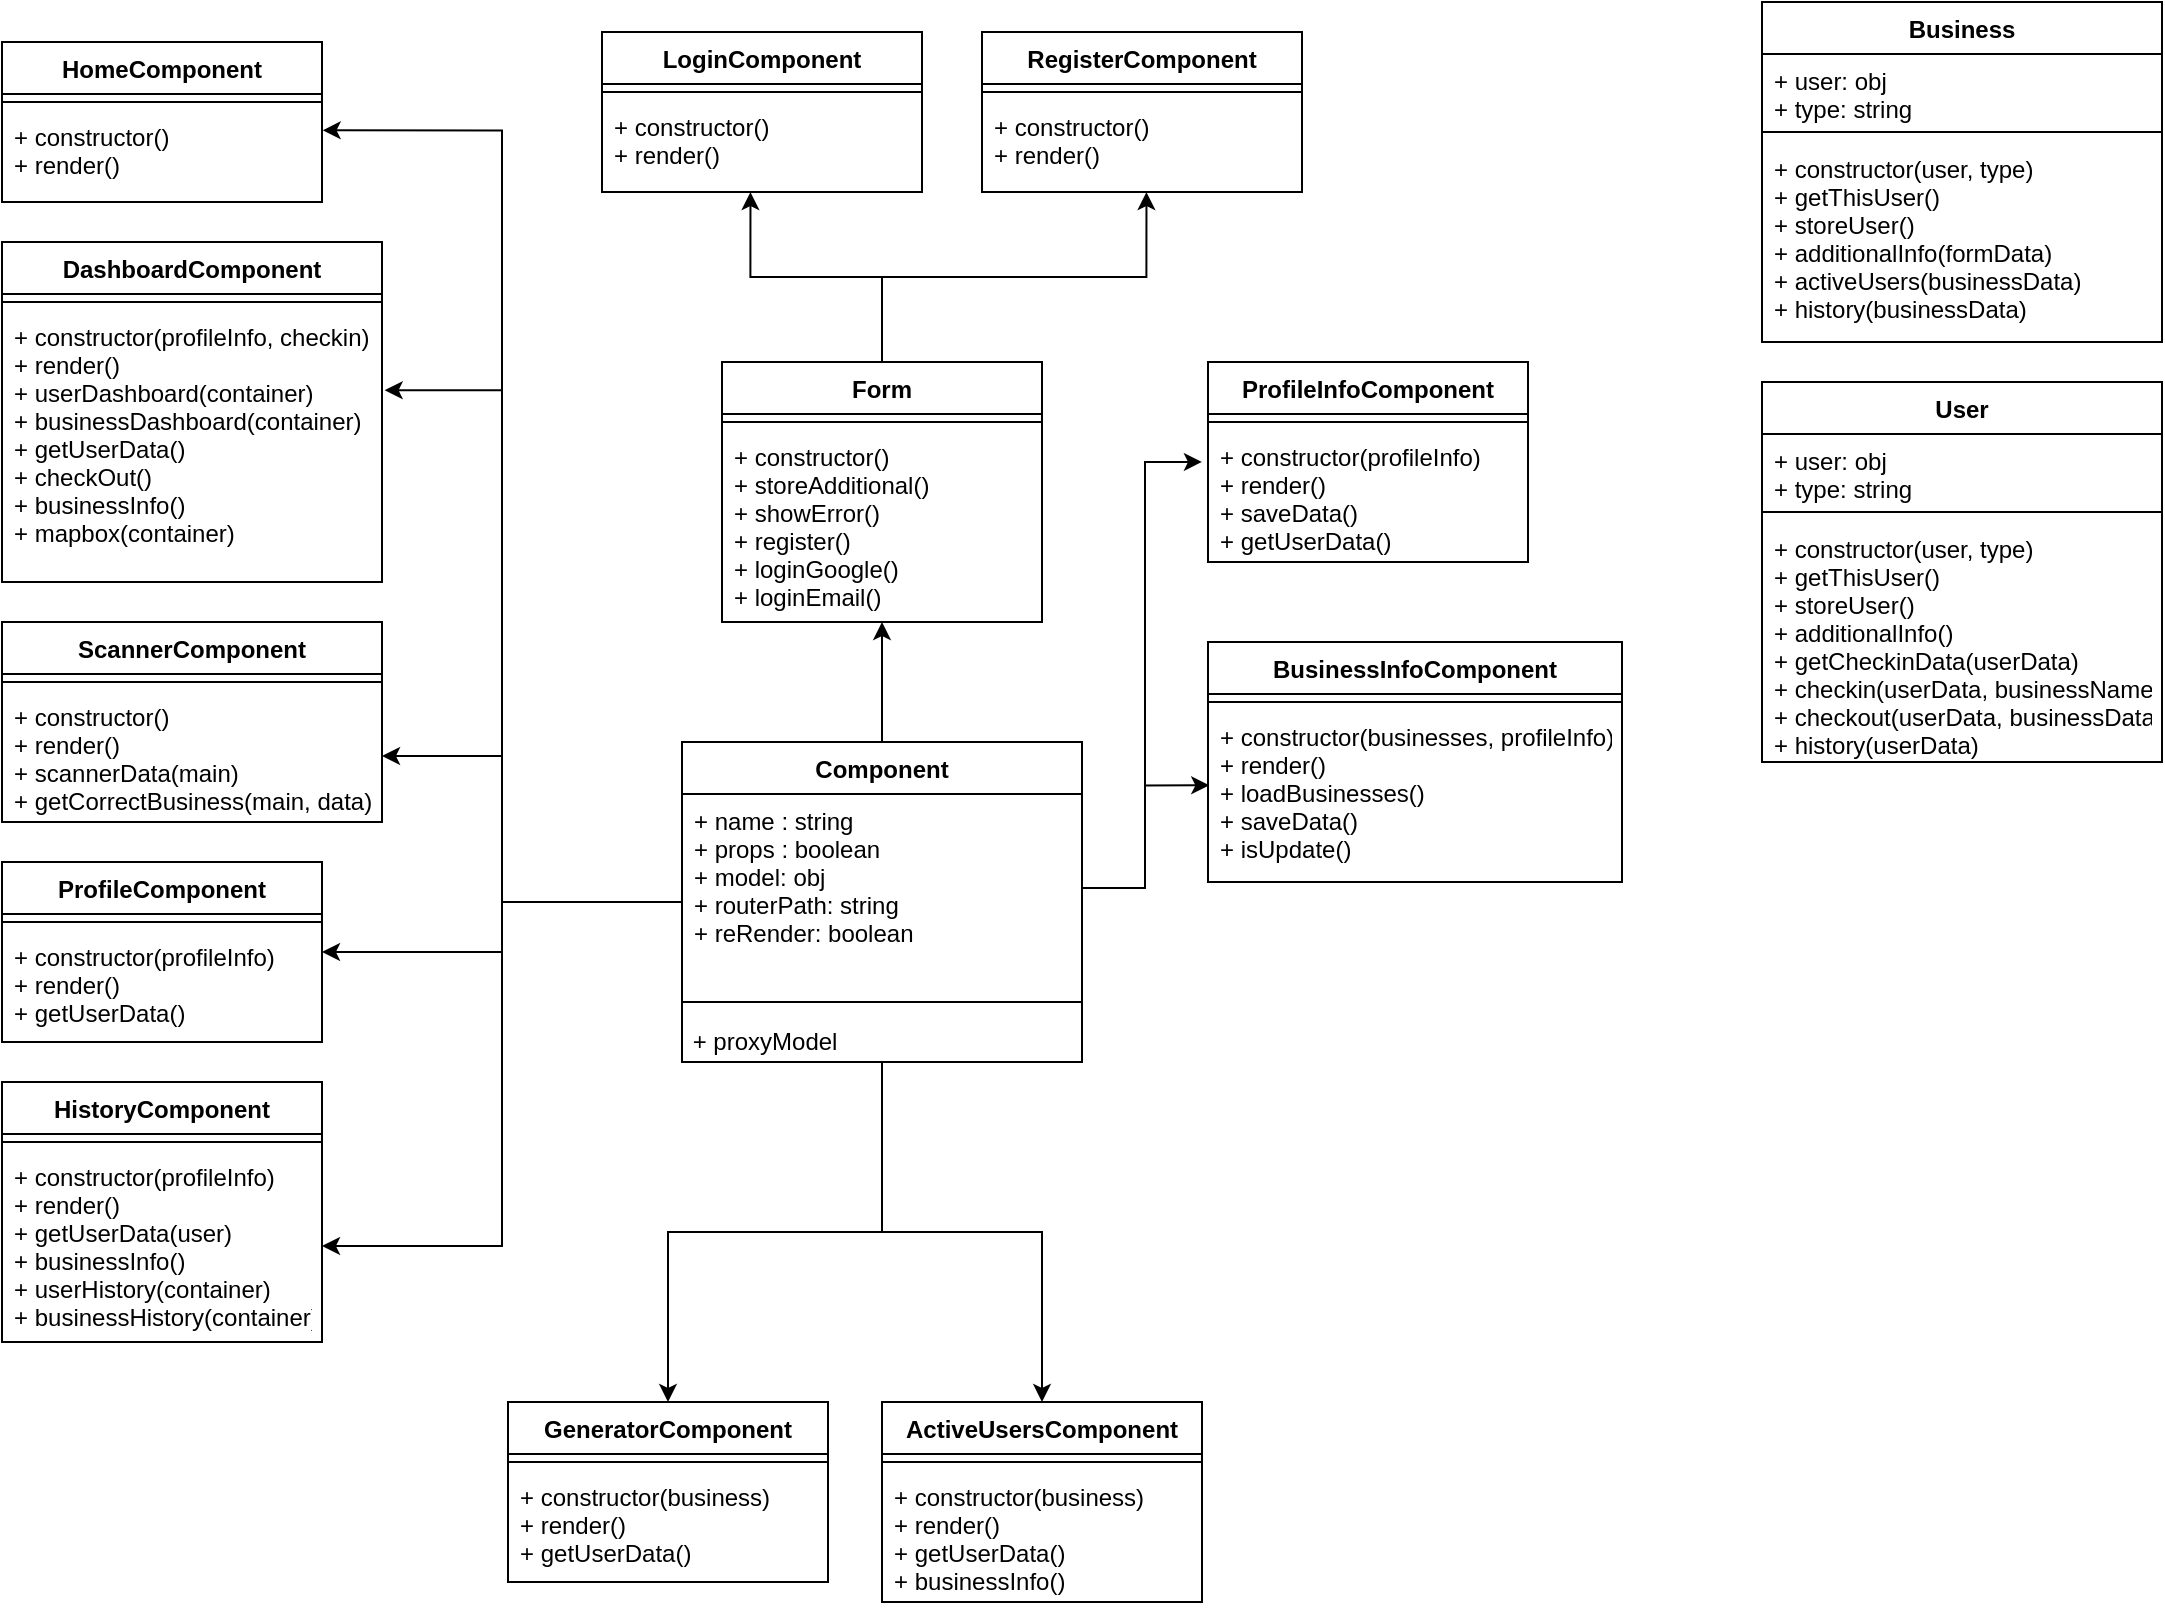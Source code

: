 <mxfile version="14.1.8" type="device"><diagram id="C5RBs43oDa-KdzZeNtuy" name="Page-1"><mxGraphModel dx="2062" dy="1122" grid="1" gridSize="10" guides="1" tooltips="1" connect="1" arrows="1" fold="1" page="1" pageScale="1" pageWidth="1200" pageHeight="900" math="0" shadow="0"><root><mxCell id="WIyWlLk6GJQsqaUBKTNV-0"/><mxCell id="WIyWlLk6GJQsqaUBKTNV-1" parent="WIyWlLk6GJQsqaUBKTNV-0"/><mxCell id="nlwI-4Ay8aZqOvZJJwds-16" style="edgeStyle=orthogonalEdgeStyle;rounded=0;orthogonalLoop=1;jettySize=auto;html=1;" parent="WIyWlLk6GJQsqaUBKTNV-1" source="3pwNaLpEj1R-Tds2Ixx5-13" edge="1"><mxGeometry relative="1" as="geometry"><mxPoint x="470" y="330" as="targetPoint"/></mxGeometry></mxCell><mxCell id="nlwI-4Ay8aZqOvZJJwds-42" style="edgeStyle=orthogonalEdgeStyle;rounded=0;orthogonalLoop=1;jettySize=auto;html=1;entryX=1;entryY=0.5;entryDx=0;entryDy=0;" parent="WIyWlLk6GJQsqaUBKTNV-1" source="3pwNaLpEj1R-Tds2Ixx5-13" target="nlwI-4Ay8aZqOvZJJwds-41" edge="1"><mxGeometry relative="1" as="geometry"><Array as="points"><mxPoint x="280" y="470"/><mxPoint x="280" y="642"/></Array></mxGeometry></mxCell><mxCell id="nlwI-4Ay8aZqOvZJJwds-46" style="edgeStyle=orthogonalEdgeStyle;rounded=0;orthogonalLoop=1;jettySize=auto;html=1;" parent="WIyWlLk6GJQsqaUBKTNV-1" source="3pwNaLpEj1R-Tds2Ixx5-13" target="nlwI-4Ay8aZqOvZJJwds-43" edge="1"><mxGeometry relative="1" as="geometry"/></mxCell><mxCell id="nlwI-4Ay8aZqOvZJJwds-50" style="edgeStyle=orthogonalEdgeStyle;rounded=0;orthogonalLoop=1;jettySize=auto;html=1;" parent="WIyWlLk6GJQsqaUBKTNV-1" source="3pwNaLpEj1R-Tds2Ixx5-13" target="nlwI-4Ay8aZqOvZJJwds-47" edge="1"><mxGeometry relative="1" as="geometry"/></mxCell><mxCell id="3pwNaLpEj1R-Tds2Ixx5-13" value="Component" style="swimlane;fontStyle=1;align=center;verticalAlign=top;childLayout=stackLayout;horizontal=1;startSize=26;horizontalStack=0;resizeParent=1;resizeParentMax=0;resizeLast=0;collapsible=1;marginBottom=0;" parent="WIyWlLk6GJQsqaUBKTNV-1" vertex="1"><mxGeometry x="370" y="390" width="200" height="160" as="geometry"/></mxCell><mxCell id="3pwNaLpEj1R-Tds2Ixx5-14" value="+ name : string&#10;+ props : boolean&#10;+ model: obj&#10;+ routerPath: string&#10;+ reRender: boolean" style="text;strokeColor=none;fillColor=none;align=left;verticalAlign=top;spacingLeft=4;spacingRight=4;overflow=hidden;rotatable=0;points=[[0,0.5],[1,0.5]];portConstraint=eastwest;" parent="3pwNaLpEj1R-Tds2Ixx5-13" vertex="1"><mxGeometry y="26" width="200" height="94" as="geometry"/></mxCell><mxCell id="3pwNaLpEj1R-Tds2Ixx5-15" value="" style="line;strokeWidth=1;fillColor=none;align=left;verticalAlign=middle;spacingTop=-1;spacingLeft=3;spacingRight=3;rotatable=0;labelPosition=right;points=[];portConstraint=eastwest;" parent="3pwNaLpEj1R-Tds2Ixx5-13" vertex="1"><mxGeometry y="120" width="200" height="20" as="geometry"/></mxCell><mxCell id="nlwI-4Ay8aZqOvZJJwds-2" value="&amp;nbsp;+ proxyModel" style="text;html=1;align=left;verticalAlign=middle;resizable=0;points=[];autosize=1;" parent="3pwNaLpEj1R-Tds2Ixx5-13" vertex="1"><mxGeometry y="140" width="200" height="20" as="geometry"/></mxCell><mxCell id="3pwNaLpEj1R-Tds2Ixx5-24" value="User" style="swimlane;fontStyle=1;align=center;verticalAlign=top;childLayout=stackLayout;horizontal=1;startSize=26;horizontalStack=0;resizeParent=1;resizeParentMax=0;resizeLast=0;collapsible=1;marginBottom=0;" parent="WIyWlLk6GJQsqaUBKTNV-1" vertex="1"><mxGeometry x="910" y="210" width="200" height="190" as="geometry"/></mxCell><mxCell id="3pwNaLpEj1R-Tds2Ixx5-25" value="+ user: obj&#10;+ type: string" style="text;strokeColor=none;fillColor=none;align=left;verticalAlign=top;spacingLeft=4;spacingRight=4;overflow=hidden;rotatable=0;points=[[0,0.5],[1,0.5]];portConstraint=eastwest;" parent="3pwNaLpEj1R-Tds2Ixx5-24" vertex="1"><mxGeometry y="26" width="200" height="34" as="geometry"/></mxCell><mxCell id="3pwNaLpEj1R-Tds2Ixx5-26" value="" style="line;strokeWidth=1;fillColor=none;align=left;verticalAlign=middle;spacingTop=-1;spacingLeft=3;spacingRight=3;rotatable=0;labelPosition=right;points=[];portConstraint=eastwest;" parent="3pwNaLpEj1R-Tds2Ixx5-24" vertex="1"><mxGeometry y="60" width="200" height="10" as="geometry"/></mxCell><mxCell id="3pwNaLpEj1R-Tds2Ixx5-27" value="+ constructor(user, type)&#10;+ getThisUser()&#10;+ storeUser()&#10;+ additionalInfo()&#10;+ getCheckinData(userData)&#10;+ checkin(userData, businessName)&#10;+ checkout(userData, businessData)&#10;+ history(userData)" style="text;strokeColor=none;fillColor=none;align=left;verticalAlign=top;spacingLeft=4;spacingRight=4;overflow=hidden;rotatable=0;points=[[0,0.5],[1,0.5]];portConstraint=eastwest;" parent="3pwNaLpEj1R-Tds2Ixx5-24" vertex="1"><mxGeometry y="70" width="200" height="120" as="geometry"/></mxCell><mxCell id="nlwI-4Ay8aZqOvZJJwds-3" value="HomeComponent" style="swimlane;fontStyle=1;align=center;verticalAlign=top;childLayout=stackLayout;horizontal=1;startSize=26;horizontalStack=0;resizeParent=1;resizeParentMax=0;resizeLast=0;collapsible=1;marginBottom=0;" parent="WIyWlLk6GJQsqaUBKTNV-1" vertex="1"><mxGeometry x="30" y="40" width="160" height="80" as="geometry"/></mxCell><mxCell id="nlwI-4Ay8aZqOvZJJwds-5" value="" style="line;strokeWidth=1;fillColor=none;align=left;verticalAlign=middle;spacingTop=-1;spacingLeft=3;spacingRight=3;rotatable=0;labelPosition=right;points=[];portConstraint=eastwest;" parent="nlwI-4Ay8aZqOvZJJwds-3" vertex="1"><mxGeometry y="26" width="160" height="8" as="geometry"/></mxCell><mxCell id="nlwI-4Ay8aZqOvZJJwds-6" value="+ constructor()&#10;+ render()" style="text;strokeColor=none;fillColor=none;align=left;verticalAlign=top;spacingLeft=4;spacingRight=4;overflow=hidden;rotatable=0;points=[[0,0.5],[1,0.5]];portConstraint=eastwest;" parent="nlwI-4Ay8aZqOvZJJwds-3" vertex="1"><mxGeometry y="34" width="160" height="46" as="geometry"/></mxCell><mxCell id="nlwI-4Ay8aZqOvZJJwds-7" value="LoginComponent" style="swimlane;fontStyle=1;align=center;verticalAlign=top;childLayout=stackLayout;horizontal=1;startSize=26;horizontalStack=0;resizeParent=1;resizeParentMax=0;resizeLast=0;collapsible=1;marginBottom=0;" parent="WIyWlLk6GJQsqaUBKTNV-1" vertex="1"><mxGeometry x="330" y="35" width="160" height="80" as="geometry"/></mxCell><mxCell id="nlwI-4Ay8aZqOvZJJwds-8" value="" style="line;strokeWidth=1;fillColor=none;align=left;verticalAlign=middle;spacingTop=-1;spacingLeft=3;spacingRight=3;rotatable=0;labelPosition=right;points=[];portConstraint=eastwest;" parent="nlwI-4Ay8aZqOvZJJwds-7" vertex="1"><mxGeometry y="26" width="160" height="8" as="geometry"/></mxCell><mxCell id="nlwI-4Ay8aZqOvZJJwds-9" value="+ constructor()&#10;+ render()" style="text;strokeColor=none;fillColor=none;align=left;verticalAlign=top;spacingLeft=4;spacingRight=4;overflow=hidden;rotatable=0;points=[[0,0.5],[1,0.5]];portConstraint=eastwest;" parent="nlwI-4Ay8aZqOvZJJwds-7" vertex="1"><mxGeometry y="34" width="160" height="46" as="geometry"/></mxCell><mxCell id="nlwI-4Ay8aZqOvZJJwds-10" value="RegisterComponent" style="swimlane;fontStyle=1;align=center;verticalAlign=top;childLayout=stackLayout;horizontal=1;startSize=26;horizontalStack=0;resizeParent=1;resizeParentMax=0;resizeLast=0;collapsible=1;marginBottom=0;" parent="WIyWlLk6GJQsqaUBKTNV-1" vertex="1"><mxGeometry x="520" y="35" width="160" height="80" as="geometry"/></mxCell><mxCell id="nlwI-4Ay8aZqOvZJJwds-11" value="" style="line;strokeWidth=1;fillColor=none;align=left;verticalAlign=middle;spacingTop=-1;spacingLeft=3;spacingRight=3;rotatable=0;labelPosition=right;points=[];portConstraint=eastwest;" parent="nlwI-4Ay8aZqOvZJJwds-10" vertex="1"><mxGeometry y="26" width="160" height="8" as="geometry"/></mxCell><mxCell id="nlwI-4Ay8aZqOvZJJwds-12" value="+ constructor()&#10;+ render()" style="text;strokeColor=none;fillColor=none;align=left;verticalAlign=top;spacingLeft=4;spacingRight=4;overflow=hidden;rotatable=0;points=[[0,0.5],[1,0.5]];portConstraint=eastwest;" parent="nlwI-4Ay8aZqOvZJJwds-10" vertex="1"><mxGeometry y="34" width="160" height="46" as="geometry"/></mxCell><mxCell id="nlwI-4Ay8aZqOvZJJwds-18" style="edgeStyle=orthogonalEdgeStyle;rounded=0;orthogonalLoop=1;jettySize=auto;html=1;entryX=0.464;entryY=1.001;entryDx=0;entryDy=0;entryPerimeter=0;" parent="WIyWlLk6GJQsqaUBKTNV-1" source="nlwI-4Ay8aZqOvZJJwds-13" target="nlwI-4Ay8aZqOvZJJwds-9" edge="1"><mxGeometry relative="1" as="geometry"/></mxCell><mxCell id="nlwI-4Ay8aZqOvZJJwds-19" style="edgeStyle=orthogonalEdgeStyle;rounded=0;orthogonalLoop=1;jettySize=auto;html=1;entryX=0.514;entryY=1.001;entryDx=0;entryDy=0;entryPerimeter=0;" parent="WIyWlLk6GJQsqaUBKTNV-1" source="nlwI-4Ay8aZqOvZJJwds-13" target="nlwI-4Ay8aZqOvZJJwds-12" edge="1"><mxGeometry relative="1" as="geometry"/></mxCell><mxCell id="nlwI-4Ay8aZqOvZJJwds-13" value="Form" style="swimlane;fontStyle=1;align=center;verticalAlign=top;childLayout=stackLayout;horizontal=1;startSize=26;horizontalStack=0;resizeParent=1;resizeParentMax=0;resizeLast=0;collapsible=1;marginBottom=0;" parent="WIyWlLk6GJQsqaUBKTNV-1" vertex="1"><mxGeometry x="390" y="200" width="160" height="130" as="geometry"/></mxCell><mxCell id="nlwI-4Ay8aZqOvZJJwds-14" value="" style="line;strokeWidth=1;fillColor=none;align=left;verticalAlign=middle;spacingTop=-1;spacingLeft=3;spacingRight=3;rotatable=0;labelPosition=right;points=[];portConstraint=eastwest;" parent="nlwI-4Ay8aZqOvZJJwds-13" vertex="1"><mxGeometry y="26" width="160" height="8" as="geometry"/></mxCell><mxCell id="nlwI-4Ay8aZqOvZJJwds-15" value="+ constructor()&#10;+ storeAdditional()&#10;+ showError()&#10;+ register()&#10;+ loginGoogle()&#10;+ loginEmail()" style="text;strokeColor=none;fillColor=none;align=left;verticalAlign=top;spacingLeft=4;spacingRight=4;overflow=hidden;rotatable=0;points=[[0,0.5],[1,0.5]];portConstraint=eastwest;" parent="nlwI-4Ay8aZqOvZJJwds-13" vertex="1"><mxGeometry y="34" width="160" height="96" as="geometry"/></mxCell><mxCell id="nlwI-4Ay8aZqOvZJJwds-20" value="DashboardComponent" style="swimlane;fontStyle=1;align=center;verticalAlign=top;childLayout=stackLayout;horizontal=1;startSize=26;horizontalStack=0;resizeParent=1;resizeParentMax=0;resizeLast=0;collapsible=1;marginBottom=0;" parent="WIyWlLk6GJQsqaUBKTNV-1" vertex="1"><mxGeometry x="30" y="140" width="190" height="170" as="geometry"/></mxCell><mxCell id="nlwI-4Ay8aZqOvZJJwds-21" value="" style="line;strokeWidth=1;fillColor=none;align=left;verticalAlign=middle;spacingTop=-1;spacingLeft=3;spacingRight=3;rotatable=0;labelPosition=right;points=[];portConstraint=eastwest;" parent="nlwI-4Ay8aZqOvZJJwds-20" vertex="1"><mxGeometry y="26" width="190" height="8" as="geometry"/></mxCell><mxCell id="nlwI-4Ay8aZqOvZJJwds-22" value="+ constructor(profileInfo, checkin)&#10;+ render()&#10;+ userDashboard(container)&#10;+ businessDashboard(container)&#10;+ getUserData()&#10;+ checkOut()&#10;+ businessInfo()&#10;+ mapbox(container)&#10;" style="text;strokeColor=none;fillColor=none;align=left;verticalAlign=top;spacingLeft=4;spacingRight=4;overflow=hidden;rotatable=0;points=[[0,0.5],[1,0.5]];portConstraint=eastwest;" parent="nlwI-4Ay8aZqOvZJJwds-20" vertex="1"><mxGeometry y="34" width="190" height="136" as="geometry"/></mxCell><mxCell id="nlwI-4Ay8aZqOvZJJwds-23" value="ScannerComponent" style="swimlane;fontStyle=1;align=center;verticalAlign=top;childLayout=stackLayout;horizontal=1;startSize=26;horizontalStack=0;resizeParent=1;resizeParentMax=0;resizeLast=0;collapsible=1;marginBottom=0;" parent="WIyWlLk6GJQsqaUBKTNV-1" vertex="1"><mxGeometry x="30" y="330" width="190" height="100" as="geometry"/></mxCell><mxCell id="nlwI-4Ay8aZqOvZJJwds-24" value="" style="line;strokeWidth=1;fillColor=none;align=left;verticalAlign=middle;spacingTop=-1;spacingLeft=3;spacingRight=3;rotatable=0;labelPosition=right;points=[];portConstraint=eastwest;" parent="nlwI-4Ay8aZqOvZJJwds-23" vertex="1"><mxGeometry y="26" width="190" height="8" as="geometry"/></mxCell><mxCell id="nlwI-4Ay8aZqOvZJJwds-25" value="+ constructor()&#10;+ render()&#10;+ scannerData(main)&#10;+ getCorrectBusiness(main, data)&#10;&#10;" style="text;strokeColor=none;fillColor=none;align=left;verticalAlign=top;spacingLeft=4;spacingRight=4;overflow=hidden;rotatable=0;points=[[0,0.5],[1,0.5]];portConstraint=eastwest;" parent="nlwI-4Ay8aZqOvZJJwds-23" vertex="1"><mxGeometry y="34" width="190" height="66" as="geometry"/></mxCell><mxCell id="nlwI-4Ay8aZqOvZJJwds-26" style="edgeStyle=orthogonalEdgeStyle;rounded=0;orthogonalLoop=1;jettySize=auto;html=1;entryX=1.002;entryY=0.221;entryDx=0;entryDy=0;entryPerimeter=0;" parent="WIyWlLk6GJQsqaUBKTNV-1" source="3pwNaLpEj1R-Tds2Ixx5-14" target="nlwI-4Ay8aZqOvZJJwds-6" edge="1"><mxGeometry relative="1" as="geometry"><Array as="points"><mxPoint x="280" y="470"/><mxPoint x="280" y="84"/></Array></mxGeometry></mxCell><mxCell id="nlwI-4Ay8aZqOvZJJwds-27" style="edgeStyle=orthogonalEdgeStyle;rounded=0;orthogonalLoop=1;jettySize=auto;html=1;entryX=1.007;entryY=0.295;entryDx=0;entryDy=0;entryPerimeter=0;" parent="WIyWlLk6GJQsqaUBKTNV-1" source="3pwNaLpEj1R-Tds2Ixx5-14" target="nlwI-4Ay8aZqOvZJJwds-22" edge="1"><mxGeometry relative="1" as="geometry"><Array as="points"><mxPoint x="280" y="470"/><mxPoint x="280" y="214"/></Array></mxGeometry></mxCell><mxCell id="nlwI-4Ay8aZqOvZJJwds-28" value="ProfileComponent" style="swimlane;fontStyle=1;align=center;verticalAlign=top;childLayout=stackLayout;horizontal=1;startSize=26;horizontalStack=0;resizeParent=1;resizeParentMax=0;resizeLast=0;collapsible=1;marginBottom=0;" parent="WIyWlLk6GJQsqaUBKTNV-1" vertex="1"><mxGeometry x="30" y="450" width="160" height="90" as="geometry"/></mxCell><mxCell id="nlwI-4Ay8aZqOvZJJwds-29" value="" style="line;strokeWidth=1;fillColor=none;align=left;verticalAlign=middle;spacingTop=-1;spacingLeft=3;spacingRight=3;rotatable=0;labelPosition=right;points=[];portConstraint=eastwest;" parent="nlwI-4Ay8aZqOvZJJwds-28" vertex="1"><mxGeometry y="26" width="160" height="8" as="geometry"/></mxCell><mxCell id="nlwI-4Ay8aZqOvZJJwds-30" value="+ constructor(profileInfo)&#10;+ render()&#10;+ getUserData()&#10;" style="text;strokeColor=none;fillColor=none;align=left;verticalAlign=top;spacingLeft=4;spacingRight=4;overflow=hidden;rotatable=0;points=[[0,0.5],[1,0.5]];portConstraint=eastwest;" parent="nlwI-4Ay8aZqOvZJJwds-28" vertex="1"><mxGeometry y="34" width="160" height="56" as="geometry"/></mxCell><mxCell id="nlwI-4Ay8aZqOvZJJwds-31" style="edgeStyle=orthogonalEdgeStyle;rounded=0;orthogonalLoop=1;jettySize=auto;html=1;" parent="WIyWlLk6GJQsqaUBKTNV-1" source="3pwNaLpEj1R-Tds2Ixx5-14" target="nlwI-4Ay8aZqOvZJJwds-25" edge="1"><mxGeometry relative="1" as="geometry"><Array as="points"><mxPoint x="280" y="470"/><mxPoint x="280" y="397"/></Array></mxGeometry></mxCell><mxCell id="nlwI-4Ay8aZqOvZJJwds-32" value="ProfileInfoComponent" style="swimlane;fontStyle=1;align=center;verticalAlign=top;childLayout=stackLayout;horizontal=1;startSize=26;horizontalStack=0;resizeParent=1;resizeParentMax=0;resizeLast=0;collapsible=1;marginBottom=0;" parent="WIyWlLk6GJQsqaUBKTNV-1" vertex="1"><mxGeometry x="633" y="200" width="160" height="100" as="geometry"/></mxCell><mxCell id="nlwI-4Ay8aZqOvZJJwds-33" value="" style="line;strokeWidth=1;fillColor=none;align=left;verticalAlign=middle;spacingTop=-1;spacingLeft=3;spacingRight=3;rotatable=0;labelPosition=right;points=[];portConstraint=eastwest;" parent="nlwI-4Ay8aZqOvZJJwds-32" vertex="1"><mxGeometry y="26" width="160" height="8" as="geometry"/></mxCell><mxCell id="nlwI-4Ay8aZqOvZJJwds-34" value="+ constructor(profileInfo)&#10;+ render()&#10;+ saveData()&#10;+ getUserData()" style="text;strokeColor=none;fillColor=none;align=left;verticalAlign=top;spacingLeft=4;spacingRight=4;overflow=hidden;rotatable=0;points=[[0,0.5],[1,0.5]];portConstraint=eastwest;" parent="nlwI-4Ay8aZqOvZJJwds-32" vertex="1"><mxGeometry y="34" width="160" height="66" as="geometry"/></mxCell><mxCell id="nlwI-4Ay8aZqOvZJJwds-35" value="BusinessInfoComponent" style="swimlane;fontStyle=1;align=center;verticalAlign=top;childLayout=stackLayout;horizontal=1;startSize=26;horizontalStack=0;resizeParent=1;resizeParentMax=0;resizeLast=0;collapsible=1;marginBottom=0;" parent="WIyWlLk6GJQsqaUBKTNV-1" vertex="1"><mxGeometry x="633" y="340" width="207" height="120" as="geometry"/></mxCell><mxCell id="nlwI-4Ay8aZqOvZJJwds-36" value="" style="line;strokeWidth=1;fillColor=none;align=left;verticalAlign=middle;spacingTop=-1;spacingLeft=3;spacingRight=3;rotatable=0;labelPosition=right;points=[];portConstraint=eastwest;" parent="nlwI-4Ay8aZqOvZJJwds-35" vertex="1"><mxGeometry y="26" width="207" height="8" as="geometry"/></mxCell><mxCell id="nlwI-4Ay8aZqOvZJJwds-37" value="+ constructor(businesses, profileInfo)&#10;+ render()&#10;+ loadBusinesses()&#10;+ saveData()&#10;+ isUpdate()" style="text;strokeColor=none;fillColor=none;align=left;verticalAlign=top;spacingLeft=4;spacingRight=4;overflow=hidden;rotatable=0;points=[[0,0.5],[1,0.5]];portConstraint=eastwest;" parent="nlwI-4Ay8aZqOvZJJwds-35" vertex="1"><mxGeometry y="34" width="207" height="86" as="geometry"/></mxCell><mxCell id="nlwI-4Ay8aZqOvZJJwds-38" style="edgeStyle=orthogonalEdgeStyle;rounded=0;orthogonalLoop=1;jettySize=auto;html=1;entryX=1;entryY=0.5;entryDx=0;entryDy=0;" parent="WIyWlLk6GJQsqaUBKTNV-1" source="3pwNaLpEj1R-Tds2Ixx5-14" target="nlwI-4Ay8aZqOvZJJwds-28" edge="1"><mxGeometry relative="1" as="geometry"><Array as="points"><mxPoint x="280" y="470"/><mxPoint x="280" y="495"/></Array></mxGeometry></mxCell><mxCell id="nlwI-4Ay8aZqOvZJJwds-39" value="HistoryComponent" style="swimlane;fontStyle=1;align=center;verticalAlign=top;childLayout=stackLayout;horizontal=1;startSize=26;horizontalStack=0;resizeParent=1;resizeParentMax=0;resizeLast=0;collapsible=1;marginBottom=0;" parent="WIyWlLk6GJQsqaUBKTNV-1" vertex="1"><mxGeometry x="30" y="560" width="160" height="130" as="geometry"/></mxCell><mxCell id="nlwI-4Ay8aZqOvZJJwds-40" value="" style="line;strokeWidth=1;fillColor=none;align=left;verticalAlign=middle;spacingTop=-1;spacingLeft=3;spacingRight=3;rotatable=0;labelPosition=right;points=[];portConstraint=eastwest;" parent="nlwI-4Ay8aZqOvZJJwds-39" vertex="1"><mxGeometry y="26" width="160" height="8" as="geometry"/></mxCell><mxCell id="nlwI-4Ay8aZqOvZJJwds-41" value="+ constructor(profileInfo)&#10;+ render()&#10;+ getUserData(user)&#10;+ businessInfo()&#10;+ userHistory(container)&#10;+ businessHistory(container)" style="text;strokeColor=none;fillColor=none;align=left;verticalAlign=top;spacingLeft=4;spacingRight=4;overflow=hidden;rotatable=0;points=[[0,0.5],[1,0.5]];portConstraint=eastwest;" parent="nlwI-4Ay8aZqOvZJJwds-39" vertex="1"><mxGeometry y="34" width="160" height="96" as="geometry"/></mxCell><mxCell id="nlwI-4Ay8aZqOvZJJwds-43" value="GeneratorComponent" style="swimlane;fontStyle=1;align=center;verticalAlign=top;childLayout=stackLayout;horizontal=1;startSize=26;horizontalStack=0;resizeParent=1;resizeParentMax=0;resizeLast=0;collapsible=1;marginBottom=0;" parent="WIyWlLk6GJQsqaUBKTNV-1" vertex="1"><mxGeometry x="283" y="720" width="160" height="90" as="geometry"/></mxCell><mxCell id="nlwI-4Ay8aZqOvZJJwds-44" value="" style="line;strokeWidth=1;fillColor=none;align=left;verticalAlign=middle;spacingTop=-1;spacingLeft=3;spacingRight=3;rotatable=0;labelPosition=right;points=[];portConstraint=eastwest;" parent="nlwI-4Ay8aZqOvZJJwds-43" vertex="1"><mxGeometry y="26" width="160" height="8" as="geometry"/></mxCell><mxCell id="nlwI-4Ay8aZqOvZJJwds-45" value="+ constructor(business)&#10;+ render()&#10;+ getUserData()" style="text;strokeColor=none;fillColor=none;align=left;verticalAlign=top;spacingLeft=4;spacingRight=4;overflow=hidden;rotatable=0;points=[[0,0.5],[1,0.5]];portConstraint=eastwest;" parent="nlwI-4Ay8aZqOvZJJwds-43" vertex="1"><mxGeometry y="34" width="160" height="56" as="geometry"/></mxCell><mxCell id="nlwI-4Ay8aZqOvZJJwds-47" value="ActiveUsersComponent" style="swimlane;fontStyle=1;align=center;verticalAlign=top;childLayout=stackLayout;horizontal=1;startSize=26;horizontalStack=0;resizeParent=1;resizeParentMax=0;resizeLast=0;collapsible=1;marginBottom=0;" parent="WIyWlLk6GJQsqaUBKTNV-1" vertex="1"><mxGeometry x="470" y="720" width="160" height="100" as="geometry"/></mxCell><mxCell id="nlwI-4Ay8aZqOvZJJwds-48" value="" style="line;strokeWidth=1;fillColor=none;align=left;verticalAlign=middle;spacingTop=-1;spacingLeft=3;spacingRight=3;rotatable=0;labelPosition=right;points=[];portConstraint=eastwest;" parent="nlwI-4Ay8aZqOvZJJwds-47" vertex="1"><mxGeometry y="26" width="160" height="8" as="geometry"/></mxCell><mxCell id="nlwI-4Ay8aZqOvZJJwds-49" value="+ constructor(business)&#10;+ render()&#10;+ getUserData()&#10;+ businessInfo()&#10;" style="text;strokeColor=none;fillColor=none;align=left;verticalAlign=top;spacingLeft=4;spacingRight=4;overflow=hidden;rotatable=0;points=[[0,0.5],[1,0.5]];portConstraint=eastwest;" parent="nlwI-4Ay8aZqOvZJJwds-47" vertex="1"><mxGeometry y="34" width="160" height="66" as="geometry"/></mxCell><mxCell id="nlwI-4Ay8aZqOvZJJwds-51" style="edgeStyle=orthogonalEdgeStyle;rounded=0;orthogonalLoop=1;jettySize=auto;html=1;entryX=0.003;entryY=0.438;entryDx=0;entryDy=0;entryPerimeter=0;" parent="WIyWlLk6GJQsqaUBKTNV-1" source="3pwNaLpEj1R-Tds2Ixx5-14" target="nlwI-4Ay8aZqOvZJJwds-37" edge="1"><mxGeometry relative="1" as="geometry"/></mxCell><mxCell id="nlwI-4Ay8aZqOvZJJwds-52" style="edgeStyle=orthogonalEdgeStyle;rounded=0;orthogonalLoop=1;jettySize=auto;html=1;entryX=-0.019;entryY=0.242;entryDx=0;entryDy=0;entryPerimeter=0;" parent="WIyWlLk6GJQsqaUBKTNV-1" source="3pwNaLpEj1R-Tds2Ixx5-14" target="nlwI-4Ay8aZqOvZJJwds-34" edge="1"><mxGeometry relative="1" as="geometry"/></mxCell><mxCell id="nlwI-4Ay8aZqOvZJJwds-53" value="Business" style="swimlane;fontStyle=1;align=center;verticalAlign=top;childLayout=stackLayout;horizontal=1;startSize=26;horizontalStack=0;resizeParent=1;resizeParentMax=0;resizeLast=0;collapsible=1;marginBottom=0;" parent="WIyWlLk6GJQsqaUBKTNV-1" vertex="1"><mxGeometry x="910" y="20" width="200" height="170" as="geometry"/></mxCell><mxCell id="nlwI-4Ay8aZqOvZJJwds-54" value="+ user: obj&#10;+ type: string" style="text;strokeColor=none;fillColor=none;align=left;verticalAlign=top;spacingLeft=4;spacingRight=4;overflow=hidden;rotatable=0;points=[[0,0.5],[1,0.5]];portConstraint=eastwest;" parent="nlwI-4Ay8aZqOvZJJwds-53" vertex="1"><mxGeometry y="26" width="200" height="34" as="geometry"/></mxCell><mxCell id="nlwI-4Ay8aZqOvZJJwds-55" value="" style="line;strokeWidth=1;fillColor=none;align=left;verticalAlign=middle;spacingTop=-1;spacingLeft=3;spacingRight=3;rotatable=0;labelPosition=right;points=[];portConstraint=eastwest;" parent="nlwI-4Ay8aZqOvZJJwds-53" vertex="1"><mxGeometry y="60" width="200" height="10" as="geometry"/></mxCell><mxCell id="nlwI-4Ay8aZqOvZJJwds-56" value="+ constructor(user, type)&#10;+ getThisUser()&#10;+ storeUser()&#10;+ additionalInfo(formData)&#10;+ activeUsers(businessData)&#10;+ history(businessData)" style="text;strokeColor=none;fillColor=none;align=left;verticalAlign=top;spacingLeft=4;spacingRight=4;overflow=hidden;rotatable=0;points=[[0,0.5],[1,0.5]];portConstraint=eastwest;" parent="nlwI-4Ay8aZqOvZJJwds-53" vertex="1"><mxGeometry y="70" width="200" height="100" as="geometry"/></mxCell></root></mxGraphModel></diagram></mxfile>